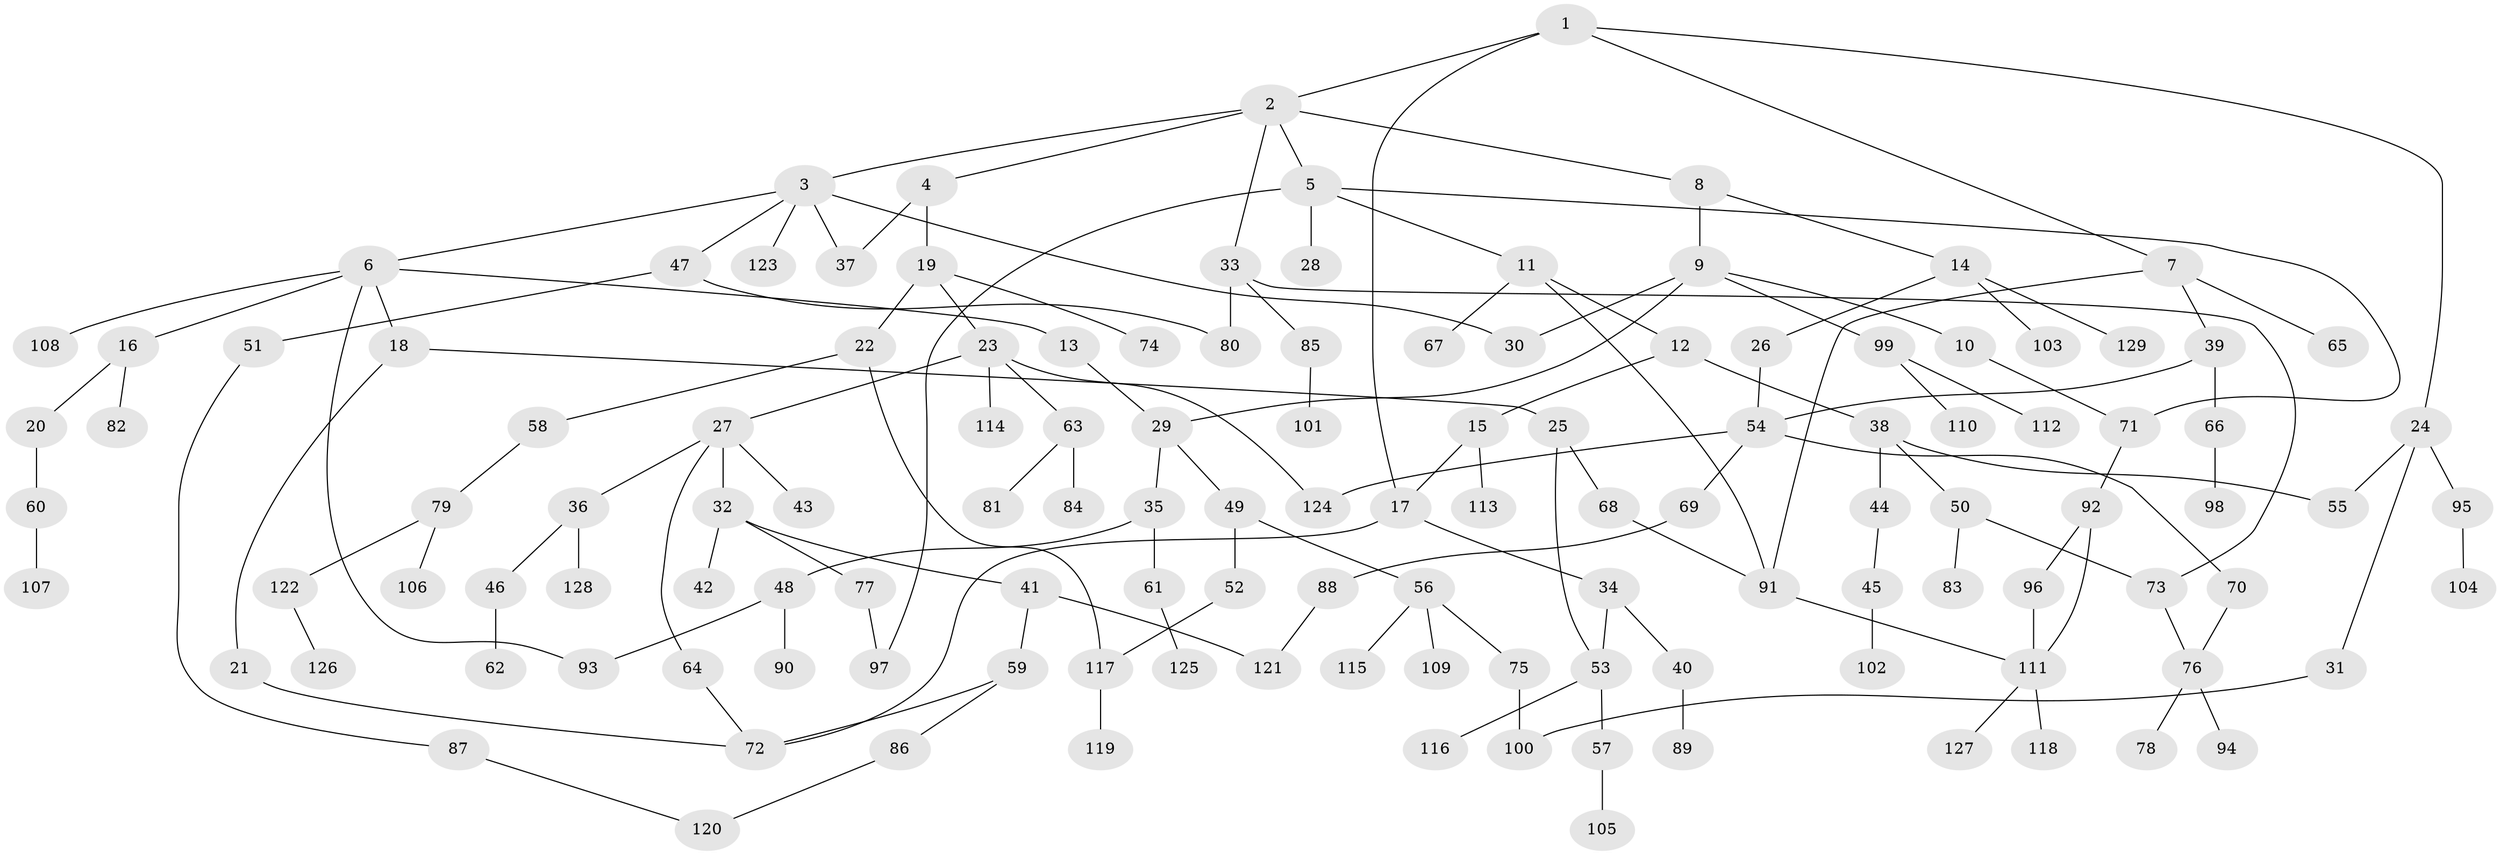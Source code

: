 // coarse degree distribution, {4: 0.08888888888888889, 1: 0.3888888888888889, 9: 0.022222222222222223, 2: 0.28888888888888886, 5: 0.12222222222222222, 3: 0.08888888888888889}
// Generated by graph-tools (version 1.1) at 2025/45/03/04/25 21:45:18]
// undirected, 129 vertices, 153 edges
graph export_dot {
graph [start="1"]
  node [color=gray90,style=filled];
  1;
  2;
  3;
  4;
  5;
  6;
  7;
  8;
  9;
  10;
  11;
  12;
  13;
  14;
  15;
  16;
  17;
  18;
  19;
  20;
  21;
  22;
  23;
  24;
  25;
  26;
  27;
  28;
  29;
  30;
  31;
  32;
  33;
  34;
  35;
  36;
  37;
  38;
  39;
  40;
  41;
  42;
  43;
  44;
  45;
  46;
  47;
  48;
  49;
  50;
  51;
  52;
  53;
  54;
  55;
  56;
  57;
  58;
  59;
  60;
  61;
  62;
  63;
  64;
  65;
  66;
  67;
  68;
  69;
  70;
  71;
  72;
  73;
  74;
  75;
  76;
  77;
  78;
  79;
  80;
  81;
  82;
  83;
  84;
  85;
  86;
  87;
  88;
  89;
  90;
  91;
  92;
  93;
  94;
  95;
  96;
  97;
  98;
  99;
  100;
  101;
  102;
  103;
  104;
  105;
  106;
  107;
  108;
  109;
  110;
  111;
  112;
  113;
  114;
  115;
  116;
  117;
  118;
  119;
  120;
  121;
  122;
  123;
  124;
  125;
  126;
  127;
  128;
  129;
  1 -- 2;
  1 -- 7;
  1 -- 17;
  1 -- 24;
  2 -- 3;
  2 -- 4;
  2 -- 5;
  2 -- 8;
  2 -- 33;
  3 -- 6;
  3 -- 47;
  3 -- 123;
  3 -- 30;
  3 -- 37;
  4 -- 19;
  4 -- 37;
  5 -- 11;
  5 -- 28;
  5 -- 97;
  5 -- 71;
  6 -- 13;
  6 -- 16;
  6 -- 18;
  6 -- 93;
  6 -- 108;
  7 -- 39;
  7 -- 65;
  7 -- 91;
  8 -- 9;
  8 -- 14;
  9 -- 10;
  9 -- 29;
  9 -- 30;
  9 -- 99;
  10 -- 71;
  11 -- 12;
  11 -- 67;
  11 -- 91;
  12 -- 15;
  12 -- 38;
  13 -- 29;
  14 -- 26;
  14 -- 103;
  14 -- 129;
  15 -- 113;
  15 -- 17;
  16 -- 20;
  16 -- 82;
  17 -- 34;
  17 -- 72;
  18 -- 21;
  18 -- 25;
  19 -- 22;
  19 -- 23;
  19 -- 74;
  20 -- 60;
  21 -- 72;
  22 -- 58;
  22 -- 117;
  23 -- 27;
  23 -- 63;
  23 -- 114;
  23 -- 124;
  24 -- 31;
  24 -- 55;
  24 -- 95;
  25 -- 68;
  25 -- 53;
  26 -- 54;
  27 -- 32;
  27 -- 36;
  27 -- 43;
  27 -- 64;
  29 -- 35;
  29 -- 49;
  31 -- 100;
  32 -- 41;
  32 -- 42;
  32 -- 77;
  33 -- 73;
  33 -- 80;
  33 -- 85;
  34 -- 40;
  34 -- 53;
  35 -- 48;
  35 -- 61;
  36 -- 46;
  36 -- 128;
  38 -- 44;
  38 -- 50;
  38 -- 55;
  39 -- 54;
  39 -- 66;
  40 -- 89;
  41 -- 59;
  41 -- 121;
  44 -- 45;
  45 -- 102;
  46 -- 62;
  47 -- 51;
  47 -- 80;
  48 -- 90;
  48 -- 93;
  49 -- 52;
  49 -- 56;
  50 -- 83;
  50 -- 73;
  51 -- 87;
  52 -- 117;
  53 -- 57;
  53 -- 116;
  54 -- 69;
  54 -- 70;
  54 -- 124;
  56 -- 75;
  56 -- 109;
  56 -- 115;
  57 -- 105;
  58 -- 79;
  59 -- 72;
  59 -- 86;
  60 -- 107;
  61 -- 125;
  63 -- 81;
  63 -- 84;
  64 -- 72;
  66 -- 98;
  68 -- 91;
  69 -- 88;
  70 -- 76;
  71 -- 92;
  73 -- 76;
  75 -- 100;
  76 -- 78;
  76 -- 94;
  77 -- 97;
  79 -- 106;
  79 -- 122;
  85 -- 101;
  86 -- 120;
  87 -- 120;
  88 -- 121;
  91 -- 111;
  92 -- 96;
  92 -- 111;
  95 -- 104;
  96 -- 111;
  99 -- 110;
  99 -- 112;
  111 -- 118;
  111 -- 127;
  117 -- 119;
  122 -- 126;
}
